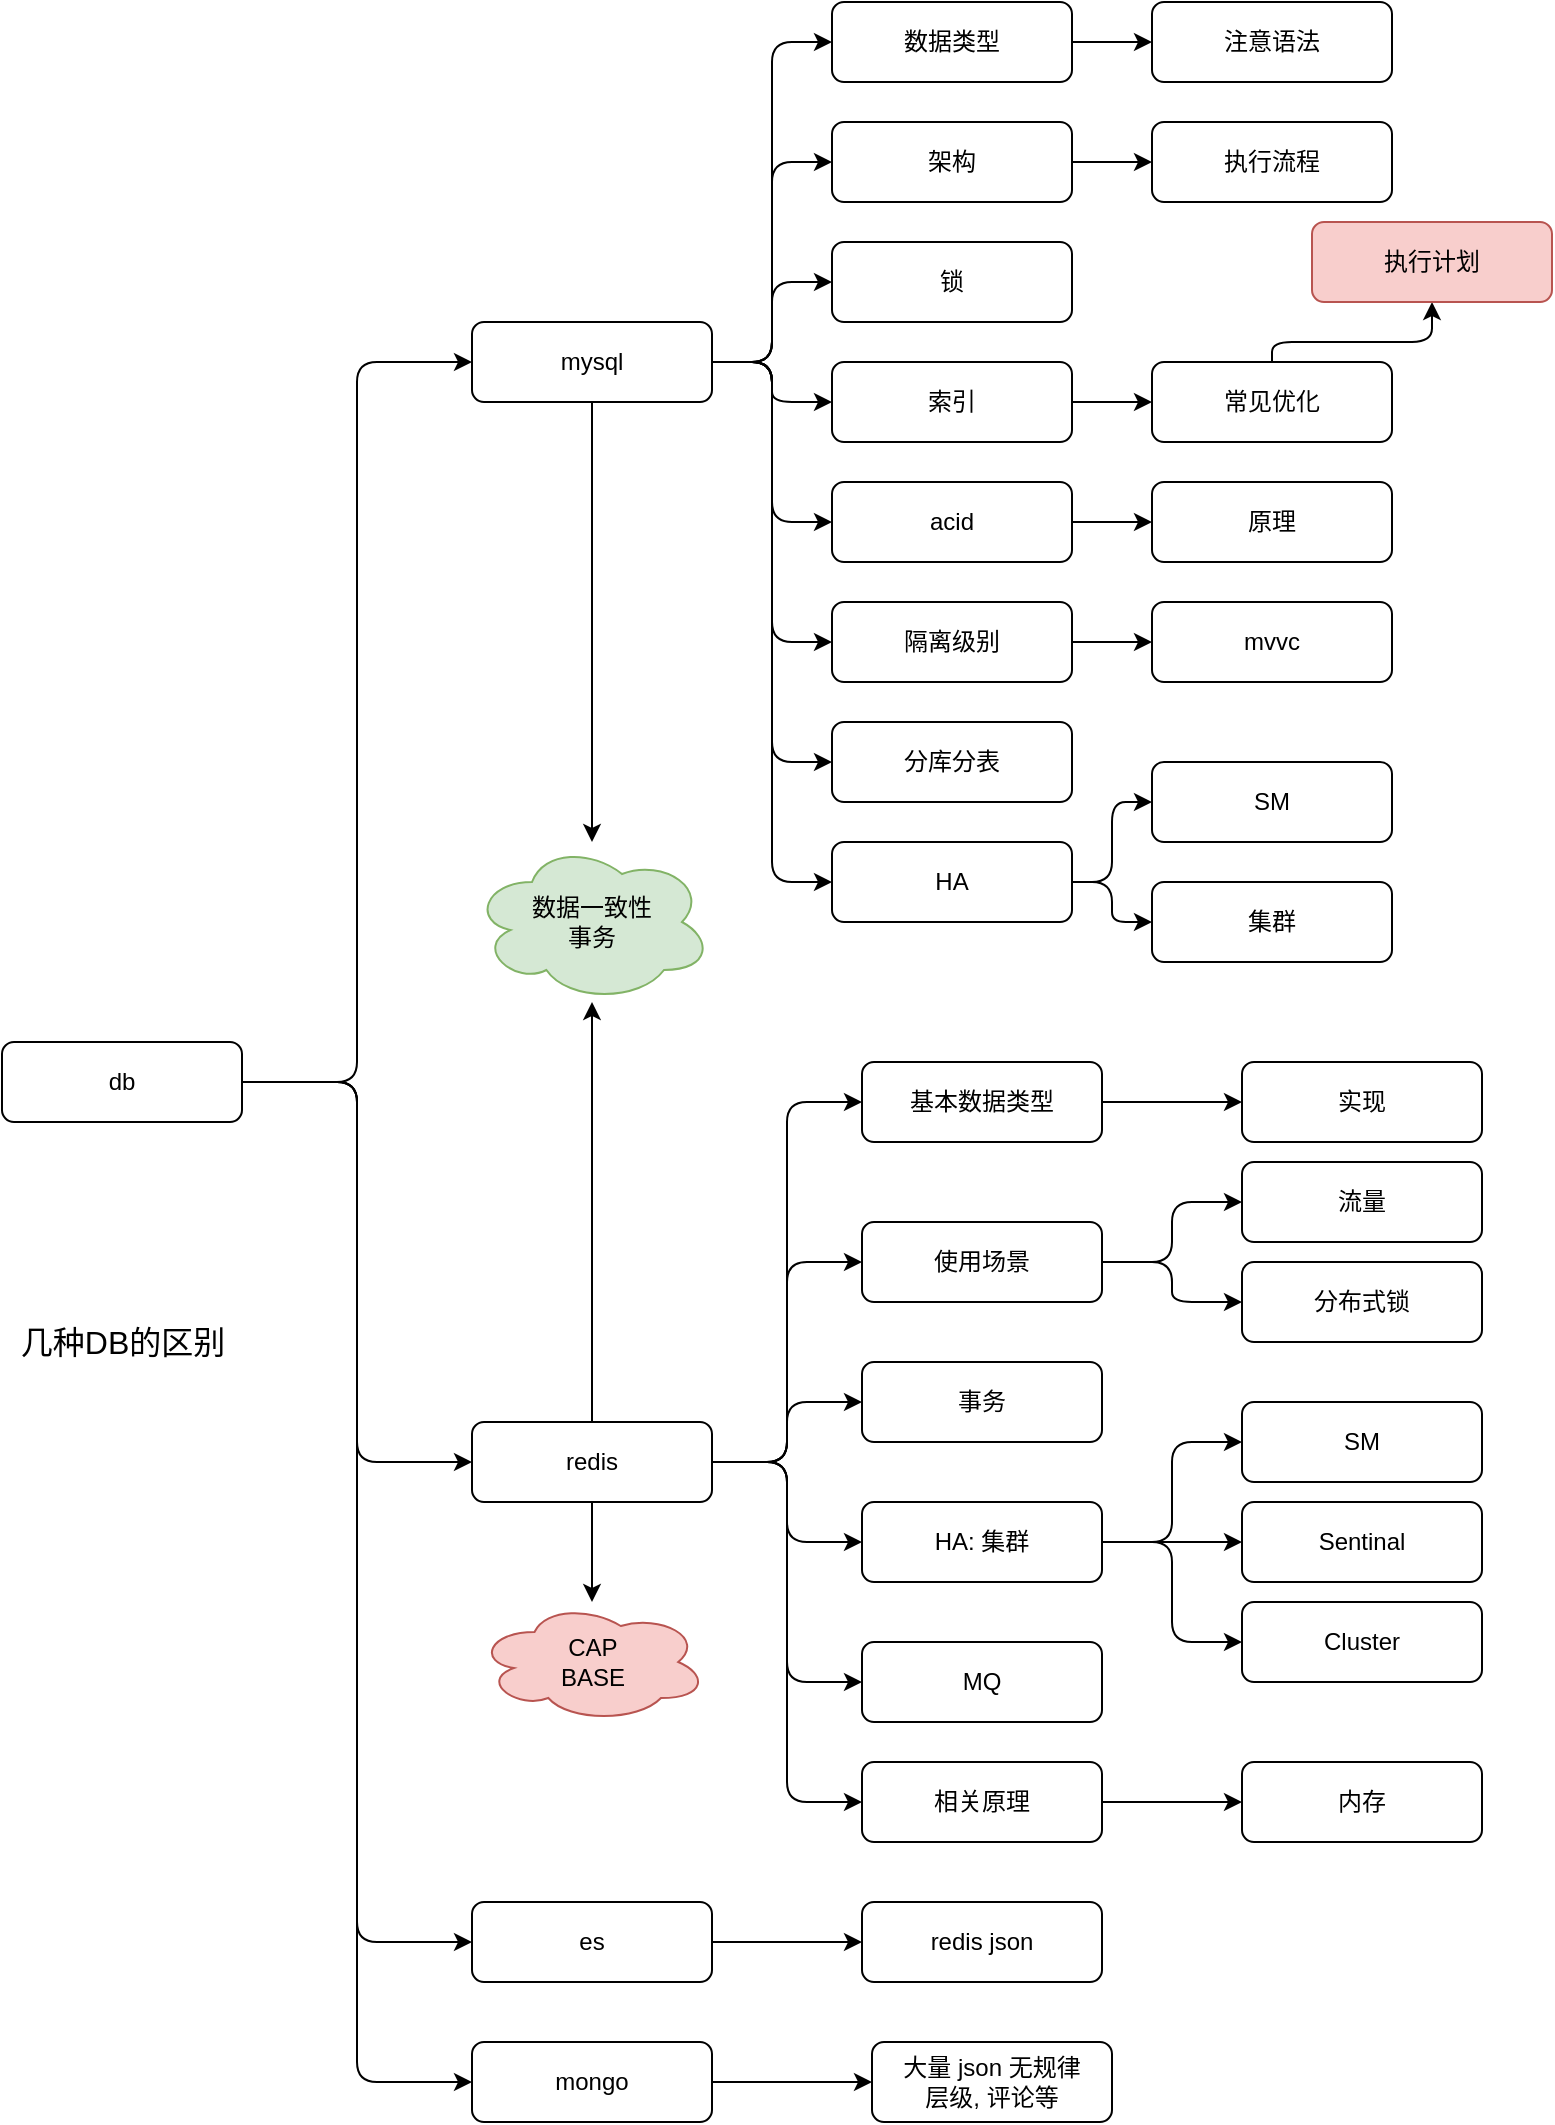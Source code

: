 <mxfile>
    <diagram id="RO3s1MbChKhKH6UqCzbI" name="Page-1">
        <mxGraphModel dx="971" dy="790" grid="1" gridSize="10" guides="1" tooltips="1" connect="1" arrows="1" fold="1" page="1" pageScale="1" pageWidth="850" pageHeight="1100" background="#ffffff" math="0" shadow="0">
            <root>
                <mxCell id="0"/>
                <mxCell id="1" parent="0"/>
                <mxCell id="4" value="" style="edgeStyle=orthogonalEdgeStyle;rounded=1;orthogonalLoop=1;jettySize=auto;html=1;entryX=0;entryY=0.5;entryDx=0;entryDy=0;" parent="1" source="2" target="3" edge="1">
                    <mxGeometry relative="1" as="geometry"/>
                </mxCell>
                <mxCell id="6" style="edgeStyle=orthogonalEdgeStyle;rounded=1;orthogonalLoop=1;jettySize=auto;html=1;entryX=0;entryY=0.5;entryDx=0;entryDy=0;strokeColor=#000000;" parent="1" source="2" target="5" edge="1">
                    <mxGeometry relative="1" as="geometry"/>
                </mxCell>
                <mxCell id="9" style="edgeStyle=orthogonalEdgeStyle;rounded=1;orthogonalLoop=1;jettySize=auto;html=1;entryX=0;entryY=0.5;entryDx=0;entryDy=0;strokeColor=#000000;" parent="1" source="2" target="8" edge="1">
                    <mxGeometry relative="1" as="geometry"/>
                </mxCell>
                <mxCell id="88" style="edgeStyle=orthogonalEdgeStyle;rounded=1;orthogonalLoop=1;jettySize=auto;html=1;entryX=0;entryY=0.5;entryDx=0;entryDy=0;" edge="1" parent="1" source="2" target="83">
                    <mxGeometry relative="1" as="geometry"/>
                </mxCell>
                <mxCell id="2" value="db" style="rounded=1;whiteSpace=wrap;html=1;" parent="1" vertex="1">
                    <mxGeometry x="55" y="530" width="120" height="40" as="geometry"/>
                </mxCell>
                <mxCell id="13" value="" style="edgeStyle=orthogonalEdgeStyle;rounded=1;orthogonalLoop=1;jettySize=auto;html=1;strokeColor=#000000;entryX=0;entryY=0.5;entryDx=0;entryDy=0;" parent="1" source="3" target="12" edge="1">
                    <mxGeometry relative="1" as="geometry"/>
                </mxCell>
                <mxCell id="16" style="edgeStyle=orthogonalEdgeStyle;rounded=1;orthogonalLoop=1;jettySize=auto;html=1;strokeColor=#000000;entryX=0;entryY=0.5;entryDx=0;entryDy=0;" parent="1" source="3" target="14" edge="1">
                    <mxGeometry relative="1" as="geometry"/>
                </mxCell>
                <mxCell id="17" style="edgeStyle=orthogonalEdgeStyle;rounded=1;orthogonalLoop=1;jettySize=auto;html=1;entryX=0;entryY=0.5;entryDx=0;entryDy=0;strokeColor=#000000;" parent="1" source="3" target="15" edge="1">
                    <mxGeometry relative="1" as="geometry"/>
                </mxCell>
                <mxCell id="19" style="edgeStyle=orthogonalEdgeStyle;rounded=1;orthogonalLoop=1;jettySize=auto;html=1;entryX=0;entryY=0.5;entryDx=0;entryDy=0;strokeColor=#000000;" parent="1" source="3" target="18" edge="1">
                    <mxGeometry relative="1" as="geometry"/>
                </mxCell>
                <mxCell id="21" style="edgeStyle=orthogonalEdgeStyle;rounded=1;orthogonalLoop=1;jettySize=auto;html=1;entryX=0;entryY=0.5;entryDx=0;entryDy=0;strokeColor=#000000;" parent="1" source="3" target="20" edge="1">
                    <mxGeometry relative="1" as="geometry"/>
                </mxCell>
                <mxCell id="23" style="edgeStyle=orthogonalEdgeStyle;rounded=1;orthogonalLoop=1;jettySize=auto;html=1;entryX=0;entryY=0.5;entryDx=0;entryDy=0;strokeColor=#000000;" parent="1" source="3" target="22" edge="1">
                    <mxGeometry relative="1" as="geometry"/>
                </mxCell>
                <mxCell id="31" value="" style="edgeStyle=orthogonalEdgeStyle;rounded=1;orthogonalLoop=1;jettySize=auto;html=1;strokeColor=#000000;" parent="1" source="3" target="30" edge="1">
                    <mxGeometry relative="1" as="geometry"/>
                </mxCell>
                <mxCell id="42" value="" style="edgeStyle=orthogonalEdgeStyle;rounded=1;orthogonalLoop=1;jettySize=auto;html=1;strokeColor=#000000;" parent="1" source="3" target="41" edge="1">
                    <mxGeometry relative="1" as="geometry">
                        <mxPoint x="350" y="530" as="targetPoint"/>
                    </mxGeometry>
                </mxCell>
                <mxCell id="3" value="redis" style="rounded=1;whiteSpace=wrap;html=1;" parent="1" vertex="1">
                    <mxGeometry x="290" y="720" width="120" height="40" as="geometry"/>
                </mxCell>
                <mxCell id="43" value="" style="edgeStyle=orthogonalEdgeStyle;rounded=1;orthogonalLoop=1;jettySize=auto;html=1;strokeColor=#000000;" parent="1" source="5" target="41" edge="1">
                    <mxGeometry relative="1" as="geometry"/>
                </mxCell>
                <mxCell id="63" style="edgeStyle=orthogonalEdgeStyle;rounded=1;orthogonalLoop=1;jettySize=auto;html=1;entryX=0;entryY=0.5;entryDx=0;entryDy=0;strokeColor=#000000;" parent="1" source="5" target="57" edge="1">
                    <mxGeometry relative="1" as="geometry"/>
                </mxCell>
                <mxCell id="64" style="edgeStyle=orthogonalEdgeStyle;rounded=1;orthogonalLoop=1;jettySize=auto;html=1;entryX=0;entryY=0.5;entryDx=0;entryDy=0;strokeColor=#000000;" parent="1" source="5" target="49" edge="1">
                    <mxGeometry relative="1" as="geometry"/>
                </mxCell>
                <mxCell id="65" style="edgeStyle=orthogonalEdgeStyle;rounded=1;orthogonalLoop=1;jettySize=auto;html=1;strokeColor=#000000;" parent="1" source="5" target="50" edge="1">
                    <mxGeometry relative="1" as="geometry"/>
                </mxCell>
                <mxCell id="66" style="edgeStyle=orthogonalEdgeStyle;rounded=1;orthogonalLoop=1;jettySize=auto;html=1;entryX=0;entryY=0.5;entryDx=0;entryDy=0;strokeColor=#000000;" parent="1" source="5" target="51" edge="1">
                    <mxGeometry relative="1" as="geometry"/>
                </mxCell>
                <mxCell id="67" style="edgeStyle=orthogonalEdgeStyle;rounded=1;orthogonalLoop=1;jettySize=auto;html=1;entryX=0;entryY=0.5;entryDx=0;entryDy=0;strokeColor=#000000;" parent="1" source="5" target="52" edge="1">
                    <mxGeometry relative="1" as="geometry"/>
                </mxCell>
                <mxCell id="68" style="edgeStyle=orthogonalEdgeStyle;rounded=1;orthogonalLoop=1;jettySize=auto;html=1;entryX=0;entryY=0.5;entryDx=0;entryDy=0;strokeColor=#000000;" parent="1" source="5" target="60" edge="1">
                    <mxGeometry relative="1" as="geometry"/>
                </mxCell>
                <mxCell id="74" style="edgeStyle=orthogonalEdgeStyle;rounded=1;orthogonalLoop=1;jettySize=auto;html=1;entryX=0;entryY=0.5;entryDx=0;entryDy=0;strokeColor=#000000;" parent="1" source="5" target="73" edge="1">
                    <mxGeometry relative="1" as="geometry"/>
                </mxCell>
                <mxCell id="76" style="edgeStyle=orthogonalEdgeStyle;rounded=1;orthogonalLoop=1;jettySize=auto;html=1;entryX=0;entryY=0.5;entryDx=0;entryDy=0;strokeColor=#000000;" parent="1" source="5" target="75" edge="1">
                    <mxGeometry relative="1" as="geometry"/>
                </mxCell>
                <mxCell id="5" value="mysql" style="rounded=1;whiteSpace=wrap;html=1;" parent="1" vertex="1">
                    <mxGeometry x="290" y="170" width="120" height="40" as="geometry"/>
                </mxCell>
                <mxCell id="11" value="" style="edgeStyle=orthogonalEdgeStyle;rounded=1;orthogonalLoop=1;jettySize=auto;html=1;strokeColor=#000000;" parent="1" source="8" target="10" edge="1">
                    <mxGeometry relative="1" as="geometry"/>
                </mxCell>
                <mxCell id="8" value="es" style="rounded=1;whiteSpace=wrap;html=1;" parent="1" vertex="1">
                    <mxGeometry x="290" y="960" width="120" height="40" as="geometry"/>
                </mxCell>
                <mxCell id="10" value="redis json" style="rounded=1;whiteSpace=wrap;html=1;" parent="1" vertex="1">
                    <mxGeometry x="485" y="960" width="120" height="40" as="geometry"/>
                </mxCell>
                <mxCell id="46" value="" style="edgeStyle=orthogonalEdgeStyle;rounded=1;orthogonalLoop=1;jettySize=auto;html=1;strokeColor=#000000;" parent="1" source="12" target="45" edge="1">
                    <mxGeometry relative="1" as="geometry"/>
                </mxCell>
                <mxCell id="12" value="基本数据类型" style="rounded=1;whiteSpace=wrap;html=1;" parent="1" vertex="1">
                    <mxGeometry x="485" y="540" width="120" height="40" as="geometry"/>
                </mxCell>
                <mxCell id="37" value="" style="edgeStyle=orthogonalEdgeStyle;rounded=1;orthogonalLoop=1;jettySize=auto;html=1;strokeColor=#000000;" parent="1" source="14" target="36" edge="1">
                    <mxGeometry relative="1" as="geometry"/>
                </mxCell>
                <mxCell id="39" style="edgeStyle=orthogonalEdgeStyle;rounded=1;orthogonalLoop=1;jettySize=auto;html=1;entryX=0;entryY=0.5;entryDx=0;entryDy=0;strokeColor=#000000;" parent="1" source="14" target="38" edge="1">
                    <mxGeometry relative="1" as="geometry"/>
                </mxCell>
                <mxCell id="14" value="使用场景" style="rounded=1;whiteSpace=wrap;html=1;" parent="1" vertex="1">
                    <mxGeometry x="485" y="620" width="120" height="40" as="geometry"/>
                </mxCell>
                <mxCell id="15" value="事务" style="rounded=1;whiteSpace=wrap;html=1;" parent="1" vertex="1">
                    <mxGeometry x="485" y="690" width="120" height="40" as="geometry"/>
                </mxCell>
                <mxCell id="33" value="" style="edgeStyle=orthogonalEdgeStyle;rounded=1;orthogonalLoop=1;jettySize=auto;html=1;strokeColor=#000000;" parent="1" source="18" target="32" edge="1">
                    <mxGeometry relative="1" as="geometry"/>
                </mxCell>
                <mxCell id="18" value="相关原理" style="rounded=1;whiteSpace=wrap;html=1;" parent="1" vertex="1">
                    <mxGeometry x="485" y="890" width="120" height="40" as="geometry"/>
                </mxCell>
                <mxCell id="25" value="" style="edgeStyle=orthogonalEdgeStyle;rounded=1;orthogonalLoop=1;jettySize=auto;html=1;strokeColor=#000000;entryX=0;entryY=0.5;entryDx=0;entryDy=0;" parent="1" source="20" target="24" edge="1">
                    <mxGeometry relative="1" as="geometry"/>
                </mxCell>
                <mxCell id="28" style="edgeStyle=orthogonalEdgeStyle;rounded=1;orthogonalLoop=1;jettySize=auto;html=1;strokeColor=#000000;" parent="1" source="20" target="26" edge="1">
                    <mxGeometry relative="1" as="geometry"/>
                </mxCell>
                <mxCell id="29" style="edgeStyle=orthogonalEdgeStyle;rounded=1;orthogonalLoop=1;jettySize=auto;html=1;entryX=0;entryY=0.5;entryDx=0;entryDy=0;strokeColor=#000000;" parent="1" source="20" target="27" edge="1">
                    <mxGeometry relative="1" as="geometry"/>
                </mxCell>
                <mxCell id="20" value="HA: 集群" style="rounded=1;whiteSpace=wrap;html=1;" parent="1" vertex="1">
                    <mxGeometry x="485" y="760" width="120" height="40" as="geometry"/>
                </mxCell>
                <mxCell id="22" value="MQ" style="rounded=1;whiteSpace=wrap;html=1;" parent="1" vertex="1">
                    <mxGeometry x="485" y="830" width="120" height="40" as="geometry"/>
                </mxCell>
                <mxCell id="24" value="SM" style="rounded=1;whiteSpace=wrap;html=1;" parent="1" vertex="1">
                    <mxGeometry x="675" y="710" width="120" height="40" as="geometry"/>
                </mxCell>
                <mxCell id="26" value="Sentinal" style="rounded=1;whiteSpace=wrap;html=1;" parent="1" vertex="1">
                    <mxGeometry x="675" y="760" width="120" height="40" as="geometry"/>
                </mxCell>
                <mxCell id="27" value="Cluster" style="rounded=1;whiteSpace=wrap;html=1;" parent="1" vertex="1">
                    <mxGeometry x="675" y="810" width="120" height="40" as="geometry"/>
                </mxCell>
                <mxCell id="30" value="CAP&lt;br&gt;BASE" style="ellipse;shape=cloud;whiteSpace=wrap;html=1;rounded=1;fillColor=#f8cecc;strokeColor=#b85450;" parent="1" vertex="1">
                    <mxGeometry x="292.5" y="810" width="115" height="60" as="geometry"/>
                </mxCell>
                <mxCell id="32" value="内存" style="rounded=1;whiteSpace=wrap;html=1;" parent="1" vertex="1">
                    <mxGeometry x="675" y="890" width="120" height="40" as="geometry"/>
                </mxCell>
                <mxCell id="36" value="流量" style="rounded=1;whiteSpace=wrap;html=1;" parent="1" vertex="1">
                    <mxGeometry x="675" y="590" width="120" height="40" as="geometry"/>
                </mxCell>
                <mxCell id="38" value="分布式锁" style="rounded=1;whiteSpace=wrap;html=1;" parent="1" vertex="1">
                    <mxGeometry x="675" y="640" width="120" height="40" as="geometry"/>
                </mxCell>
                <mxCell id="41" value="数据一致性&lt;br&gt;事务" style="ellipse;shape=cloud;whiteSpace=wrap;html=1;rounded=1;fillColor=#d5e8d4;strokeColor=#82b366;" parent="1" vertex="1">
                    <mxGeometry x="290" y="430" width="120" height="80" as="geometry"/>
                </mxCell>
                <mxCell id="45" value="实现" style="rounded=1;whiteSpace=wrap;html=1;" parent="1" vertex="1">
                    <mxGeometry x="675" y="540" width="120" height="40" as="geometry"/>
                </mxCell>
                <mxCell id="59" value="" style="edgeStyle=orthogonalEdgeStyle;rounded=1;orthogonalLoop=1;jettySize=auto;html=1;strokeColor=#000000;" parent="1" source="49" target="58" edge="1">
                    <mxGeometry relative="1" as="geometry"/>
                </mxCell>
                <mxCell id="49" value="架构" style="rounded=1;whiteSpace=wrap;html=1;" parent="1" vertex="1">
                    <mxGeometry x="470" y="70" width="120" height="40" as="geometry"/>
                </mxCell>
                <mxCell id="50" value="锁" style="rounded=1;whiteSpace=wrap;html=1;" parent="1" vertex="1">
                    <mxGeometry x="470" y="130" width="120" height="40" as="geometry"/>
                </mxCell>
                <mxCell id="56" value="" style="edgeStyle=orthogonalEdgeStyle;rounded=1;orthogonalLoop=1;jettySize=auto;html=1;strokeColor=#000000;" parent="1" source="51" target="55" edge="1">
                    <mxGeometry relative="1" as="geometry"/>
                </mxCell>
                <mxCell id="51" value="索引" style="rounded=1;whiteSpace=wrap;html=1;" parent="1" vertex="1">
                    <mxGeometry x="470" y="190" width="120" height="40" as="geometry"/>
                </mxCell>
                <mxCell id="54" value="" style="edgeStyle=orthogonalEdgeStyle;rounded=1;orthogonalLoop=1;jettySize=auto;html=1;strokeColor=#000000;" parent="1" source="52" target="53" edge="1">
                    <mxGeometry relative="1" as="geometry"/>
                </mxCell>
                <mxCell id="52" value="acid" style="rounded=1;whiteSpace=wrap;html=1;" parent="1" vertex="1">
                    <mxGeometry x="470" y="250" width="120" height="40" as="geometry"/>
                </mxCell>
                <mxCell id="53" value="原理" style="rounded=1;whiteSpace=wrap;html=1;" parent="1" vertex="1">
                    <mxGeometry x="630" y="250" width="120" height="40" as="geometry"/>
                </mxCell>
                <mxCell id="82" value="" style="edgeStyle=orthogonalEdgeStyle;rounded=1;orthogonalLoop=1;jettySize=auto;html=1;strokeColor=#000000;" parent="1" source="55" target="81" edge="1">
                    <mxGeometry relative="1" as="geometry">
                        <Array as="points">
                            <mxPoint x="690" y="180"/>
                            <mxPoint x="770" y="180"/>
                        </Array>
                    </mxGeometry>
                </mxCell>
                <mxCell id="55" value="常见优化" style="rounded=1;whiteSpace=wrap;html=1;" parent="1" vertex="1">
                    <mxGeometry x="630" y="190" width="120" height="40" as="geometry"/>
                </mxCell>
                <mxCell id="72" value="" style="edgeStyle=orthogonalEdgeStyle;rounded=1;orthogonalLoop=1;jettySize=auto;html=1;strokeColor=#000000;" parent="1" source="57" target="71" edge="1">
                    <mxGeometry relative="1" as="geometry"/>
                </mxCell>
                <mxCell id="57" value="数据类型" style="rounded=1;whiteSpace=wrap;html=1;" parent="1" vertex="1">
                    <mxGeometry x="470" y="10" width="120" height="40" as="geometry"/>
                </mxCell>
                <mxCell id="58" value="执行流程" style="rounded=1;whiteSpace=wrap;html=1;" parent="1" vertex="1">
                    <mxGeometry x="630" y="70" width="120" height="40" as="geometry"/>
                </mxCell>
                <mxCell id="62" value="" style="edgeStyle=orthogonalEdgeStyle;rounded=1;orthogonalLoop=1;jettySize=auto;html=1;strokeColor=#000000;" parent="1" source="60" target="61" edge="1">
                    <mxGeometry relative="1" as="geometry"/>
                </mxCell>
                <mxCell id="60" value="隔离级别" style="rounded=1;whiteSpace=wrap;html=1;" parent="1" vertex="1">
                    <mxGeometry x="470" y="310" width="120" height="40" as="geometry"/>
                </mxCell>
                <mxCell id="61" value="mvvc" style="rounded=1;whiteSpace=wrap;html=1;" parent="1" vertex="1">
                    <mxGeometry x="630" y="310" width="120" height="40" as="geometry"/>
                </mxCell>
                <mxCell id="71" value="注意语法" style="rounded=1;whiteSpace=wrap;html=1;" parent="1" vertex="1">
                    <mxGeometry x="630" y="10" width="120" height="40" as="geometry"/>
                </mxCell>
                <mxCell id="73" value="分库分表" style="rounded=1;whiteSpace=wrap;html=1;" parent="1" vertex="1">
                    <mxGeometry x="470" y="370" width="120" height="40" as="geometry"/>
                </mxCell>
                <mxCell id="78" value="" style="edgeStyle=orthogonalEdgeStyle;rounded=1;orthogonalLoop=1;jettySize=auto;html=1;strokeColor=#000000;" parent="1" source="75" target="77" edge="1">
                    <mxGeometry relative="1" as="geometry"/>
                </mxCell>
                <mxCell id="80" style="edgeStyle=orthogonalEdgeStyle;rounded=1;orthogonalLoop=1;jettySize=auto;html=1;strokeColor=#000000;" parent="1" source="75" target="79" edge="1">
                    <mxGeometry relative="1" as="geometry"/>
                </mxCell>
                <mxCell id="75" value="HA" style="rounded=1;whiteSpace=wrap;html=1;" parent="1" vertex="1">
                    <mxGeometry x="470" y="430" width="120" height="40" as="geometry"/>
                </mxCell>
                <mxCell id="77" value="SM" style="rounded=1;whiteSpace=wrap;html=1;" parent="1" vertex="1">
                    <mxGeometry x="630" y="390" width="120" height="40" as="geometry"/>
                </mxCell>
                <mxCell id="79" value="集群" style="rounded=1;whiteSpace=wrap;html=1;" parent="1" vertex="1">
                    <mxGeometry x="630" y="450" width="120" height="40" as="geometry"/>
                </mxCell>
                <mxCell id="81" value="执行计划" style="rounded=1;whiteSpace=wrap;html=1;fillColor=#f8cecc;strokeColor=#b85450;" parent="1" vertex="1">
                    <mxGeometry x="710" y="120" width="120" height="40" as="geometry"/>
                </mxCell>
                <mxCell id="87" value="" style="edgeStyle=orthogonalEdgeStyle;rounded=0;orthogonalLoop=1;jettySize=auto;html=1;" edge="1" parent="1" source="83" target="86">
                    <mxGeometry relative="1" as="geometry"/>
                </mxCell>
                <mxCell id="83" value="mongo" style="rounded=1;whiteSpace=wrap;html=1;" vertex="1" parent="1">
                    <mxGeometry x="290" y="1030" width="120" height="40" as="geometry"/>
                </mxCell>
                <mxCell id="86" value="大量 json 无规律&lt;br&gt;层级, 评论等" style="rounded=1;whiteSpace=wrap;html=1;" vertex="1" parent="1">
                    <mxGeometry x="490" y="1030" width="120" height="40" as="geometry"/>
                </mxCell>
                <mxCell id="89" value="&lt;font style=&quot;font-size: 16px&quot;&gt;几种DB的区别&lt;/font&gt;" style="text;html=1;align=center;verticalAlign=middle;resizable=0;points=[];autosize=1;strokeColor=none;" vertex="1" parent="1">
                    <mxGeometry x="55" y="670" width="120" height="20" as="geometry"/>
                </mxCell>
            </root>
        </mxGraphModel>
    </diagram>
</mxfile>

